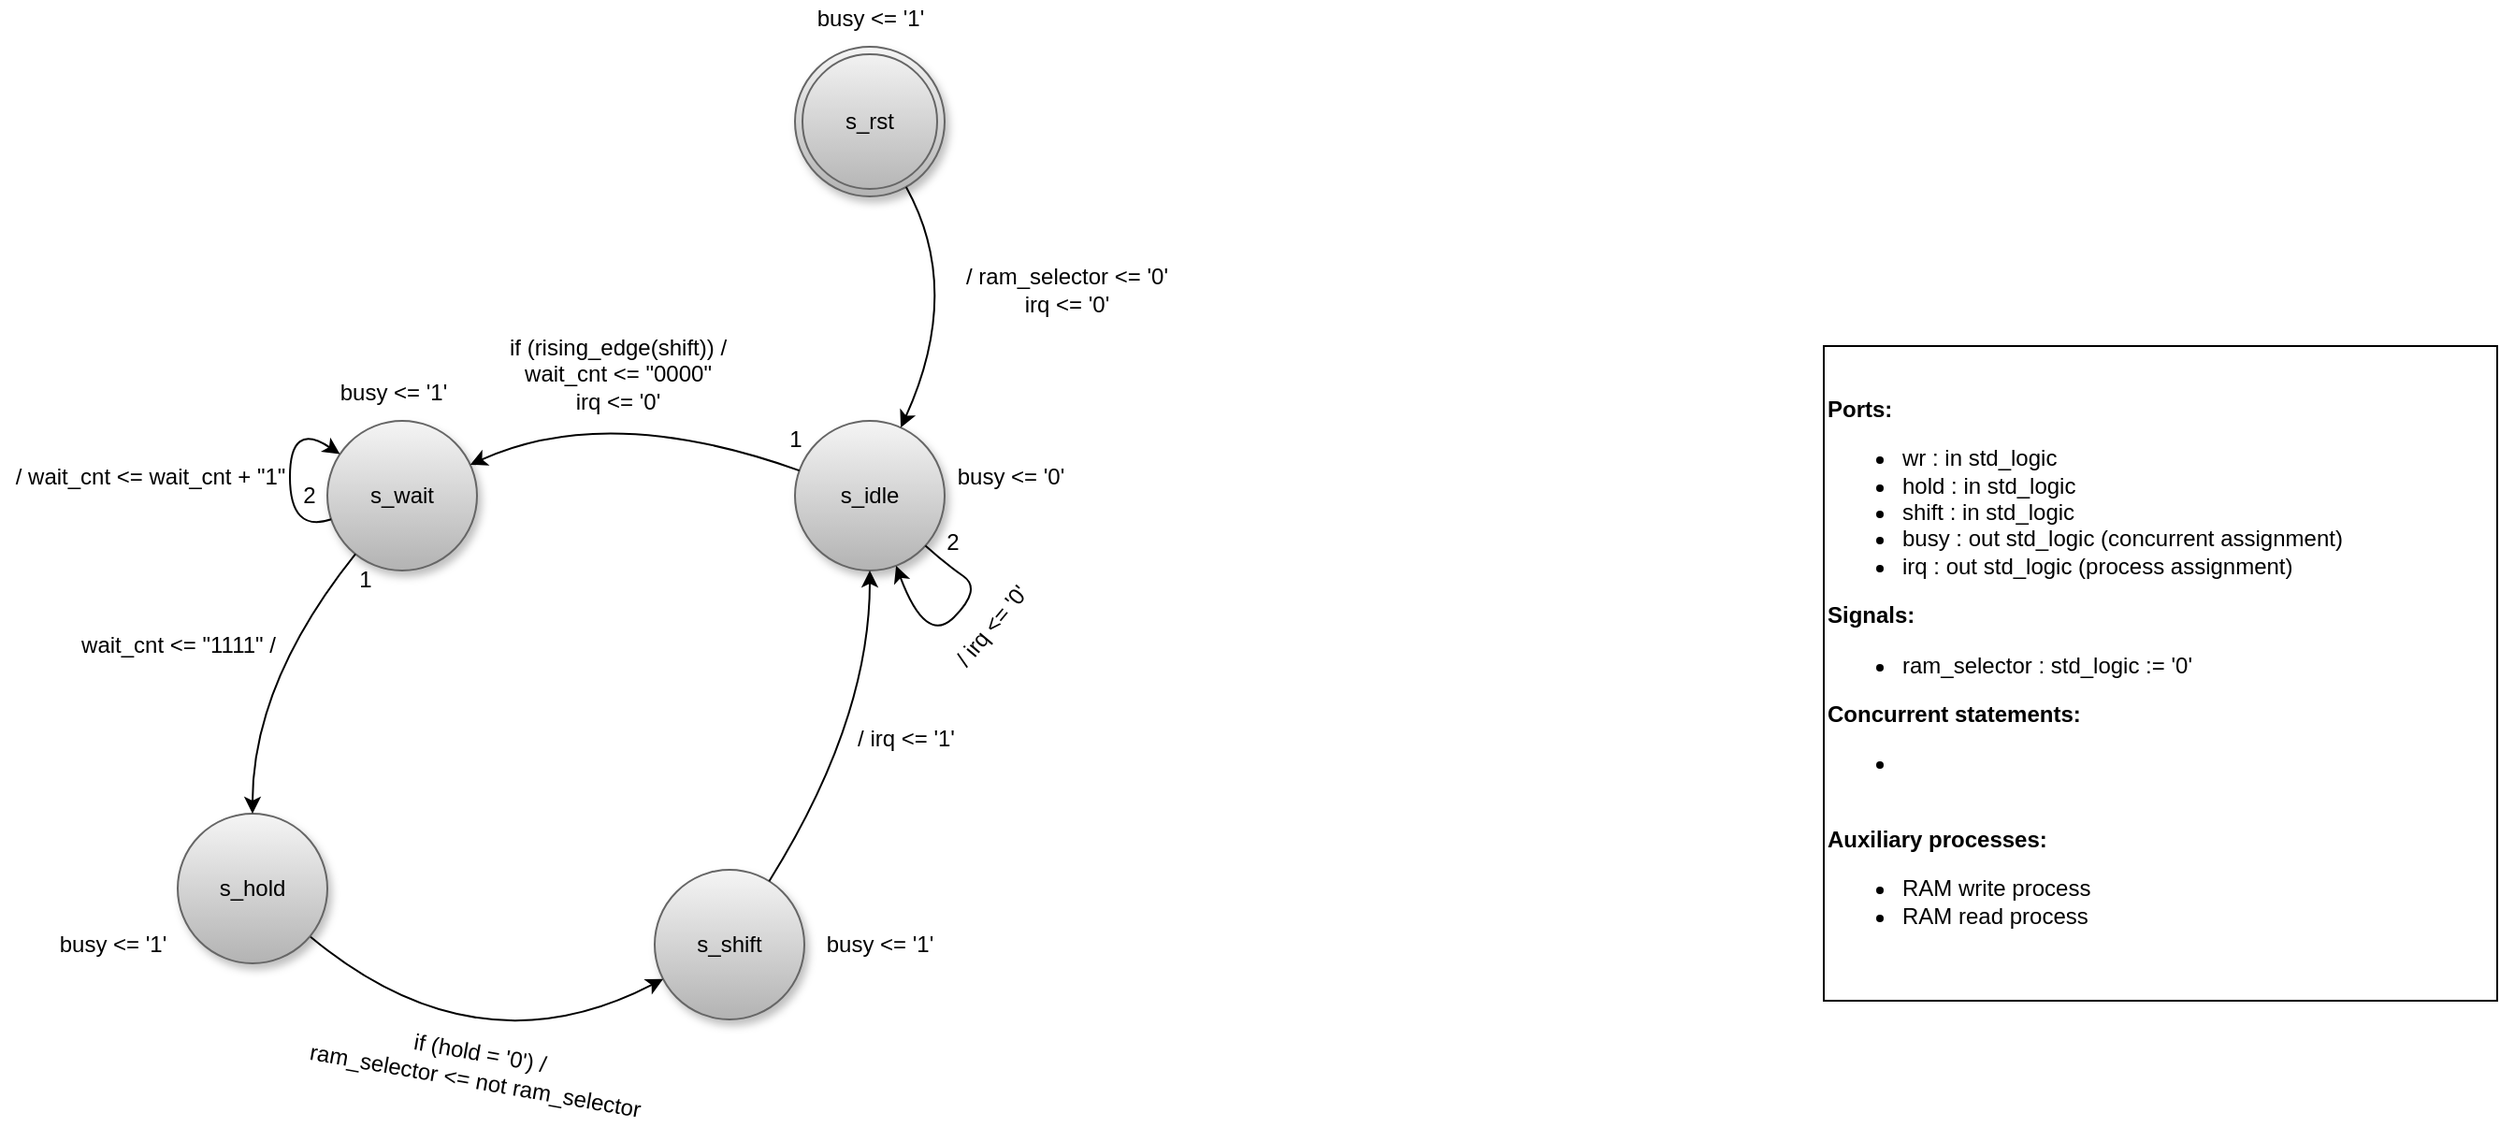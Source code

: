 <mxfile version="18.1.3" type="github">
  <diagram id="UbQv_EctIj_w4tUcBMWh" name="Page-1">
    <mxGraphModel dx="2512" dy="1627" grid="1" gridSize="10" guides="1" tooltips="1" connect="1" arrows="1" fold="1" page="1" pageScale="1" pageWidth="850" pageHeight="1100" math="0" shadow="0">
      <root>
        <mxCell id="0" />
        <mxCell id="1" parent="0" />
        <mxCell id="_KIMBr_GJViHkxQJKJZy-1" value="s_rst" style="ellipse;shape=doubleEllipse;whiteSpace=wrap;html=1;aspect=fixed;fillColor=#f5f5f5;gradientColor=#b3b3b3;strokeColor=#666666;shadow=1;" parent="1" vertex="1">
          <mxGeometry x="280" y="160" width="80" height="80" as="geometry" />
        </mxCell>
        <mxCell id="_KIMBr_GJViHkxQJKJZy-2" value="s_idle" style="ellipse;whiteSpace=wrap;html=1;aspect=fixed;fillColor=#f5f5f5;gradientColor=#b3b3b3;strokeColor=#666666;shadow=1;" parent="1" vertex="1">
          <mxGeometry x="280" y="360" width="80" height="80" as="geometry" />
        </mxCell>
        <mxCell id="_KIMBr_GJViHkxQJKJZy-3" value="" style="curved=1;endArrow=classic;html=1;rounded=0;" parent="1" source="_KIMBr_GJViHkxQJKJZy-1" target="_KIMBr_GJViHkxQJKJZy-2" edge="1">
          <mxGeometry width="50" height="50" relative="1" as="geometry">
            <mxPoint x="420" y="300" as="sourcePoint" />
            <mxPoint x="470" y="250" as="targetPoint" />
            <Array as="points">
              <mxPoint x="370" y="290" />
            </Array>
          </mxGeometry>
        </mxCell>
        <mxCell id="_KIMBr_GJViHkxQJKJZy-4" value="&lt;div&gt;/ ram_selector &amp;lt;= &#39;0&#39;&lt;/div&gt;&lt;div&gt;irq &amp;lt;= &#39;0&#39;&lt;br&gt;&lt;/div&gt;" style="text;html=1;align=center;verticalAlign=middle;resizable=0;points=[];autosize=1;strokeColor=none;fillColor=none;" parent="1" vertex="1">
          <mxGeometry x="365" y="275" width="120" height="30" as="geometry" />
        </mxCell>
        <mxCell id="_KIMBr_GJViHkxQJKJZy-6" value="&lt;div align=&quot;left&quot;&gt;&lt;b&gt;Ports:&lt;/b&gt;&lt;/div&gt;&lt;div align=&quot;left&quot;&gt;&lt;ul&gt;&lt;li&gt;wr : in std_logic&lt;/li&gt;&lt;li&gt;hold : in std_logic&lt;/li&gt;&lt;li&gt;shift : in std_logic&lt;/li&gt;&lt;li&gt;busy : out std_logic (concurrent assignment)&lt;br&gt;&lt;/li&gt;&lt;li&gt;irq : out std_logic (process assignment)&lt;/li&gt;&lt;/ul&gt;&lt;/div&gt;&lt;div&gt;&lt;b&gt;Signals:&lt;/b&gt;&lt;/div&gt;&lt;div&gt;&lt;ul&gt;&lt;li&gt;ram_selector : std_logic := &#39;0&#39;&lt;/li&gt;&lt;/ul&gt;&lt;/div&gt;&lt;div&gt;&lt;b&gt;Concurrent statements:&lt;/b&gt;&lt;/div&gt;&lt;div&gt;&lt;ul&gt;&lt;li&gt;&lt;br&gt;&lt;/li&gt;&lt;/ul&gt;&lt;/div&gt;&lt;div&gt;&lt;br&gt;&lt;/div&gt;&lt;div&gt;&lt;b&gt;Auxiliary processes:&lt;/b&gt;&lt;/div&gt;&lt;div align=&quot;left&quot;&gt;&lt;ul&gt;&lt;li&gt;RAM write process&lt;/li&gt;&lt;li&gt;RAM read process&lt;/li&gt;&lt;/ul&gt;&lt;/div&gt;" style="rounded=0;whiteSpace=wrap;html=1;align=left;" parent="1" vertex="1">
          <mxGeometry x="830" y="320" width="360" height="350" as="geometry" />
        </mxCell>
        <mxCell id="_KIMBr_GJViHkxQJKJZy-7" value="s_wait" style="ellipse;whiteSpace=wrap;html=1;aspect=fixed;fillColor=#f5f5f5;gradientColor=#b3b3b3;strokeColor=#666666;shadow=1;" parent="1" vertex="1">
          <mxGeometry x="30" y="360" width="80" height="80" as="geometry" />
        </mxCell>
        <mxCell id="_KIMBr_GJViHkxQJKJZy-8" value="" style="curved=1;endArrow=classic;html=1;rounded=0;" parent="1" source="_KIMBr_GJViHkxQJKJZy-2" target="_KIMBr_GJViHkxQJKJZy-7" edge="1">
          <mxGeometry width="50" height="50" relative="1" as="geometry">
            <mxPoint x="130" y="410" as="sourcePoint" />
            <mxPoint x="180" y="360" as="targetPoint" />
            <Array as="points">
              <mxPoint x="180" y="350" />
            </Array>
          </mxGeometry>
        </mxCell>
        <mxCell id="_KIMBr_GJViHkxQJKJZy-9" value="&lt;div&gt;if (rising_edge(shift)) /&lt;/div&gt;&lt;div&gt;wait_cnt &amp;lt;= &quot;0000&quot;&lt;br&gt;&lt;/div&gt;&lt;div&gt;irq &amp;lt;= &#39;0&#39;&lt;br&gt;&lt;/div&gt;" style="text;html=1;align=center;verticalAlign=middle;resizable=0;points=[];autosize=1;strokeColor=none;fillColor=none;" parent="1" vertex="1">
          <mxGeometry x="120" y="310" width="130" height="50" as="geometry" />
        </mxCell>
        <mxCell id="_KIMBr_GJViHkxQJKJZy-10" value="s_shift" style="ellipse;whiteSpace=wrap;html=1;aspect=fixed;fillColor=#f5f5f5;gradientColor=#b3b3b3;strokeColor=#666666;shadow=1;" parent="1" vertex="1">
          <mxGeometry x="205" y="600" width="80" height="80" as="geometry" />
        </mxCell>
        <mxCell id="_KIMBr_GJViHkxQJKJZy-11" value="" style="curved=1;endArrow=classic;html=1;rounded=0;" parent="1" source="-u52cWT68IsoOLXIkymL-1" target="_KIMBr_GJViHkxQJKJZy-10" edge="1">
          <mxGeometry width="50" height="50" relative="1" as="geometry">
            <mxPoint x="40" y="660" as="sourcePoint" />
            <mxPoint x="80" y="500" as="targetPoint" />
            <Array as="points">
              <mxPoint x="110" y="710" />
            </Array>
          </mxGeometry>
        </mxCell>
        <mxCell id="_KIMBr_GJViHkxQJKJZy-12" value="&lt;div&gt;if (hold = &#39;0&#39;) /&lt;/div&gt;&lt;div&gt;ram_selector &amp;lt;= not ram_selector&lt;/div&gt;" style="text;html=1;align=center;verticalAlign=middle;resizable=0;points=[];autosize=1;strokeColor=none;fillColor=none;rotation=10;" parent="1" vertex="1">
          <mxGeometry x="15" y="690" width="190" height="30" as="geometry" />
        </mxCell>
        <mxCell id="_KIMBr_GJViHkxQJKJZy-15" value="" style="curved=1;endArrow=classic;html=1;rounded=0;" parent="1" source="_KIMBr_GJViHkxQJKJZy-10" target="_KIMBr_GJViHkxQJKJZy-2" edge="1">
          <mxGeometry width="50" height="50" relative="1" as="geometry">
            <mxPoint x="130" y="670" as="sourcePoint" />
            <mxPoint x="250.27" y="589.846" as="targetPoint" />
            <Array as="points">
              <mxPoint x="320" y="520" />
            </Array>
          </mxGeometry>
        </mxCell>
        <mxCell id="_KIMBr_GJViHkxQJKJZy-18" value="&lt;div&gt;busy &amp;lt;= &#39;1&#39;&lt;/div&gt;" style="text;html=1;align=center;verticalAlign=middle;resizable=0;points=[];autosize=1;strokeColor=none;fillColor=none;" parent="1" vertex="1">
          <mxGeometry x="285" y="135" width="70" height="20" as="geometry" />
        </mxCell>
        <mxCell id="_KIMBr_GJViHkxQJKJZy-19" value="&lt;div&gt;busy &amp;lt;= &#39;0&#39;&lt;/div&gt;" style="text;html=1;align=center;verticalAlign=middle;resizable=0;points=[];autosize=1;strokeColor=none;fillColor=none;" parent="1" vertex="1">
          <mxGeometry x="360" y="380" width="70" height="20" as="geometry" />
        </mxCell>
        <mxCell id="_KIMBr_GJViHkxQJKJZy-20" value="&lt;div&gt;busy &amp;lt;= &#39;1&#39;&lt;/div&gt;" style="text;html=1;align=center;verticalAlign=middle;resizable=0;points=[];autosize=1;strokeColor=none;fillColor=none;" parent="1" vertex="1">
          <mxGeometry x="30" y="335" width="70" height="20" as="geometry" />
        </mxCell>
        <mxCell id="_KIMBr_GJViHkxQJKJZy-21" value="&lt;div&gt;busy &amp;lt;= &#39;1&#39;&lt;/div&gt;" style="text;html=1;align=center;verticalAlign=middle;resizable=0;points=[];autosize=1;strokeColor=none;fillColor=none;" parent="1" vertex="1">
          <mxGeometry x="290" y="630" width="70" height="20" as="geometry" />
        </mxCell>
        <mxCell id="_KIMBr_GJViHkxQJKJZy-23" value="/ irq &amp;lt;= &#39;1&#39;" style="text;html=1;align=center;verticalAlign=middle;resizable=0;points=[];autosize=1;strokeColor=none;fillColor=none;" parent="1" vertex="1">
          <mxGeometry x="304" y="520" width="70" height="20" as="geometry" />
        </mxCell>
        <mxCell id="_KIMBr_GJViHkxQJKJZy-24" value="" style="curved=1;endArrow=classic;html=1;rounded=0;" parent="1" source="_KIMBr_GJViHkxQJKJZy-2" target="_KIMBr_GJViHkxQJKJZy-2" edge="1">
          <mxGeometry width="50" height="50" relative="1" as="geometry">
            <mxPoint x="130" y="670" as="sourcePoint" />
            <mxPoint x="250.27" y="589.846" as="targetPoint" />
            <Array as="points">
              <mxPoint x="360" y="436" />
              <mxPoint x="380" y="450" />
              <mxPoint x="350" y="480" />
            </Array>
          </mxGeometry>
        </mxCell>
        <mxCell id="_KIMBr_GJViHkxQJKJZy-25" value="/ irq &amp;lt;= &#39;0&#39;" style="text;html=1;align=center;verticalAlign=middle;resizable=0;points=[];autosize=1;strokeColor=none;fillColor=none;rotation=-50;" parent="1" vertex="1">
          <mxGeometry x="350" y="460" width="70" height="20" as="geometry" />
        </mxCell>
        <mxCell id="_KIMBr_GJViHkxQJKJZy-26" value="1" style="text;html=1;align=center;verticalAlign=middle;resizable=0;points=[];autosize=1;strokeColor=none;fillColor=none;" parent="1" vertex="1">
          <mxGeometry x="270" y="360" width="20" height="20" as="geometry" />
        </mxCell>
        <mxCell id="_KIMBr_GJViHkxQJKJZy-27" value="2" style="text;html=1;align=center;verticalAlign=middle;resizable=0;points=[];autosize=1;strokeColor=none;fillColor=none;" parent="1" vertex="1">
          <mxGeometry x="354" y="415" width="20" height="20" as="geometry" />
        </mxCell>
        <mxCell id="-u52cWT68IsoOLXIkymL-1" value="&lt;div&gt;s_hold&lt;/div&gt;" style="ellipse;whiteSpace=wrap;html=1;aspect=fixed;fillColor=#f5f5f5;gradientColor=#b3b3b3;strokeColor=#666666;shadow=1;" parent="1" vertex="1">
          <mxGeometry x="-50" y="570" width="80" height="80" as="geometry" />
        </mxCell>
        <mxCell id="-u52cWT68IsoOLXIkymL-3" value="&lt;div&gt;busy &amp;lt;= &#39;1&#39;&lt;/div&gt;" style="text;html=1;align=center;verticalAlign=middle;resizable=0;points=[];autosize=1;strokeColor=none;fillColor=none;" parent="1" vertex="1">
          <mxGeometry x="-120" y="630" width="70" height="20" as="geometry" />
        </mxCell>
        <mxCell id="-u52cWT68IsoOLXIkymL-4" value="" style="curved=1;endArrow=classic;html=1;rounded=0;" parent="1" source="_KIMBr_GJViHkxQJKJZy-7" target="-u52cWT68IsoOLXIkymL-1" edge="1">
          <mxGeometry width="50" height="50" relative="1" as="geometry">
            <mxPoint x="-180" y="520" as="sourcePoint" />
            <mxPoint x="-130" y="470" as="targetPoint" />
            <Array as="points">
              <mxPoint x="-10" y="500" />
            </Array>
          </mxGeometry>
        </mxCell>
        <mxCell id="-u52cWT68IsoOLXIkymL-5" value="" style="curved=1;endArrow=classic;html=1;rounded=0;" parent="1" source="_KIMBr_GJViHkxQJKJZy-7" target="_KIMBr_GJViHkxQJKJZy-7" edge="1">
          <mxGeometry width="50" height="50" relative="1" as="geometry">
            <mxPoint x="-130" y="410" as="sourcePoint" />
            <mxPoint x="-80" y="360" as="targetPoint" />
            <Array as="points">
              <mxPoint x="10" y="420" />
              <mxPoint x="10" y="360" />
            </Array>
          </mxGeometry>
        </mxCell>
        <mxCell id="-u52cWT68IsoOLXIkymL-6" value="/ wait_cnt &amp;lt;= wait_cnt + &quot;1&quot;" style="text;html=1;align=center;verticalAlign=middle;resizable=0;points=[];autosize=1;strokeColor=none;fillColor=none;" parent="1" vertex="1">
          <mxGeometry x="-145" y="380" width="160" height="20" as="geometry" />
        </mxCell>
        <mxCell id="-u52cWT68IsoOLXIkymL-7" value="wait_cnt &amp;lt;= &quot;1111&quot; /" style="text;html=1;align=center;verticalAlign=middle;resizable=0;points=[];autosize=1;strokeColor=none;fillColor=none;" parent="1" vertex="1">
          <mxGeometry x="-110" y="470" width="120" height="20" as="geometry" />
        </mxCell>
        <mxCell id="-u52cWT68IsoOLXIkymL-8" value="1" style="text;html=1;align=center;verticalAlign=middle;resizable=0;points=[];autosize=1;strokeColor=none;fillColor=none;" parent="1" vertex="1">
          <mxGeometry x="40" y="435" width="20" height="20" as="geometry" />
        </mxCell>
        <mxCell id="-u52cWT68IsoOLXIkymL-9" value="2" style="text;html=1;align=center;verticalAlign=middle;resizable=0;points=[];autosize=1;strokeColor=none;fillColor=none;" parent="1" vertex="1">
          <mxGeometry x="10" y="390" width="20" height="20" as="geometry" />
        </mxCell>
      </root>
    </mxGraphModel>
  </diagram>
</mxfile>
